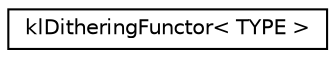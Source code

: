 digraph G
{
  edge [fontname="Helvetica",fontsize="10",labelfontname="Helvetica",labelfontsize="10"];
  node [fontname="Helvetica",fontsize="10",shape=record];
  rankdir=LR;
  Node1 [label="klDitheringFunctor\< TYPE \>",height=0.2,width=0.4,color="black", fillcolor="white", style="filled",URL="$classkl_dithering_functor.html"];
}
